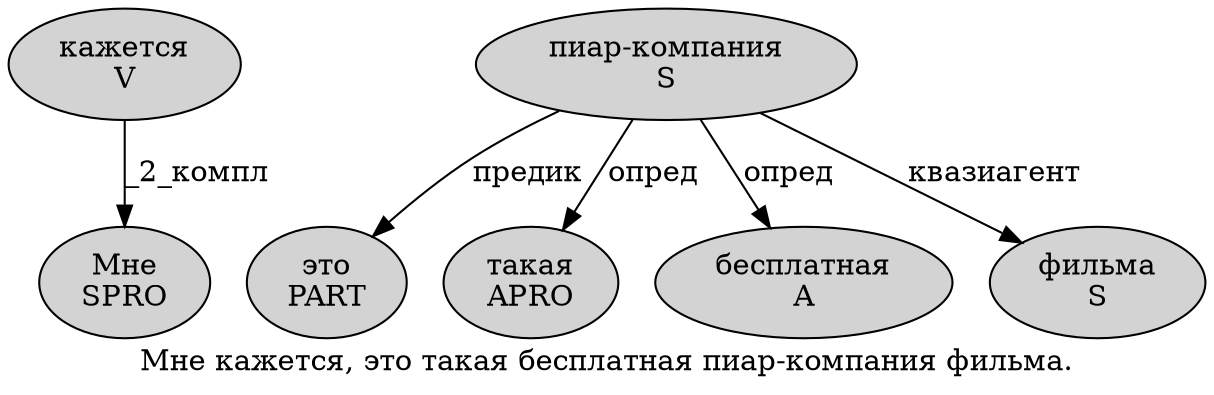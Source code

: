 digraph SENTENCE_1678 {
	graph [label="Мне кажется, это такая бесплатная пиар-компания фильма."]
	node [style=filled]
		0 [label="Мне
SPRO" color="" fillcolor=lightgray penwidth=1 shape=ellipse]
		1 [label="кажется
V" color="" fillcolor=lightgray penwidth=1 shape=ellipse]
		3 [label="это
PART" color="" fillcolor=lightgray penwidth=1 shape=ellipse]
		4 [label="такая
APRO" color="" fillcolor=lightgray penwidth=1 shape=ellipse]
		5 [label="бесплатная
A" color="" fillcolor=lightgray penwidth=1 shape=ellipse]
		6 [label="пиар-компания
S" color="" fillcolor=lightgray penwidth=1 shape=ellipse]
		7 [label="фильма
S" color="" fillcolor=lightgray penwidth=1 shape=ellipse]
			1 -> 0 [label="_2_компл"]
			6 -> 3 [label="предик"]
			6 -> 4 [label="опред"]
			6 -> 5 [label="опред"]
			6 -> 7 [label="квазиагент"]
}